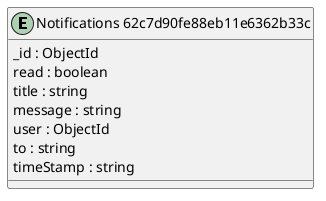 @startuml Notifications_62c7d90fe88eb11e6362b33c_Diagram

entity "Notifications 62c7d90fe88eb11e6362b33c" as Notifications_62c7d90fe88eb11e6362b33c {
  _id : ObjectId
  read : boolean
  title : string
  message : string
  user : ObjectId
  to : string
  timeStamp : string
}

@enduml